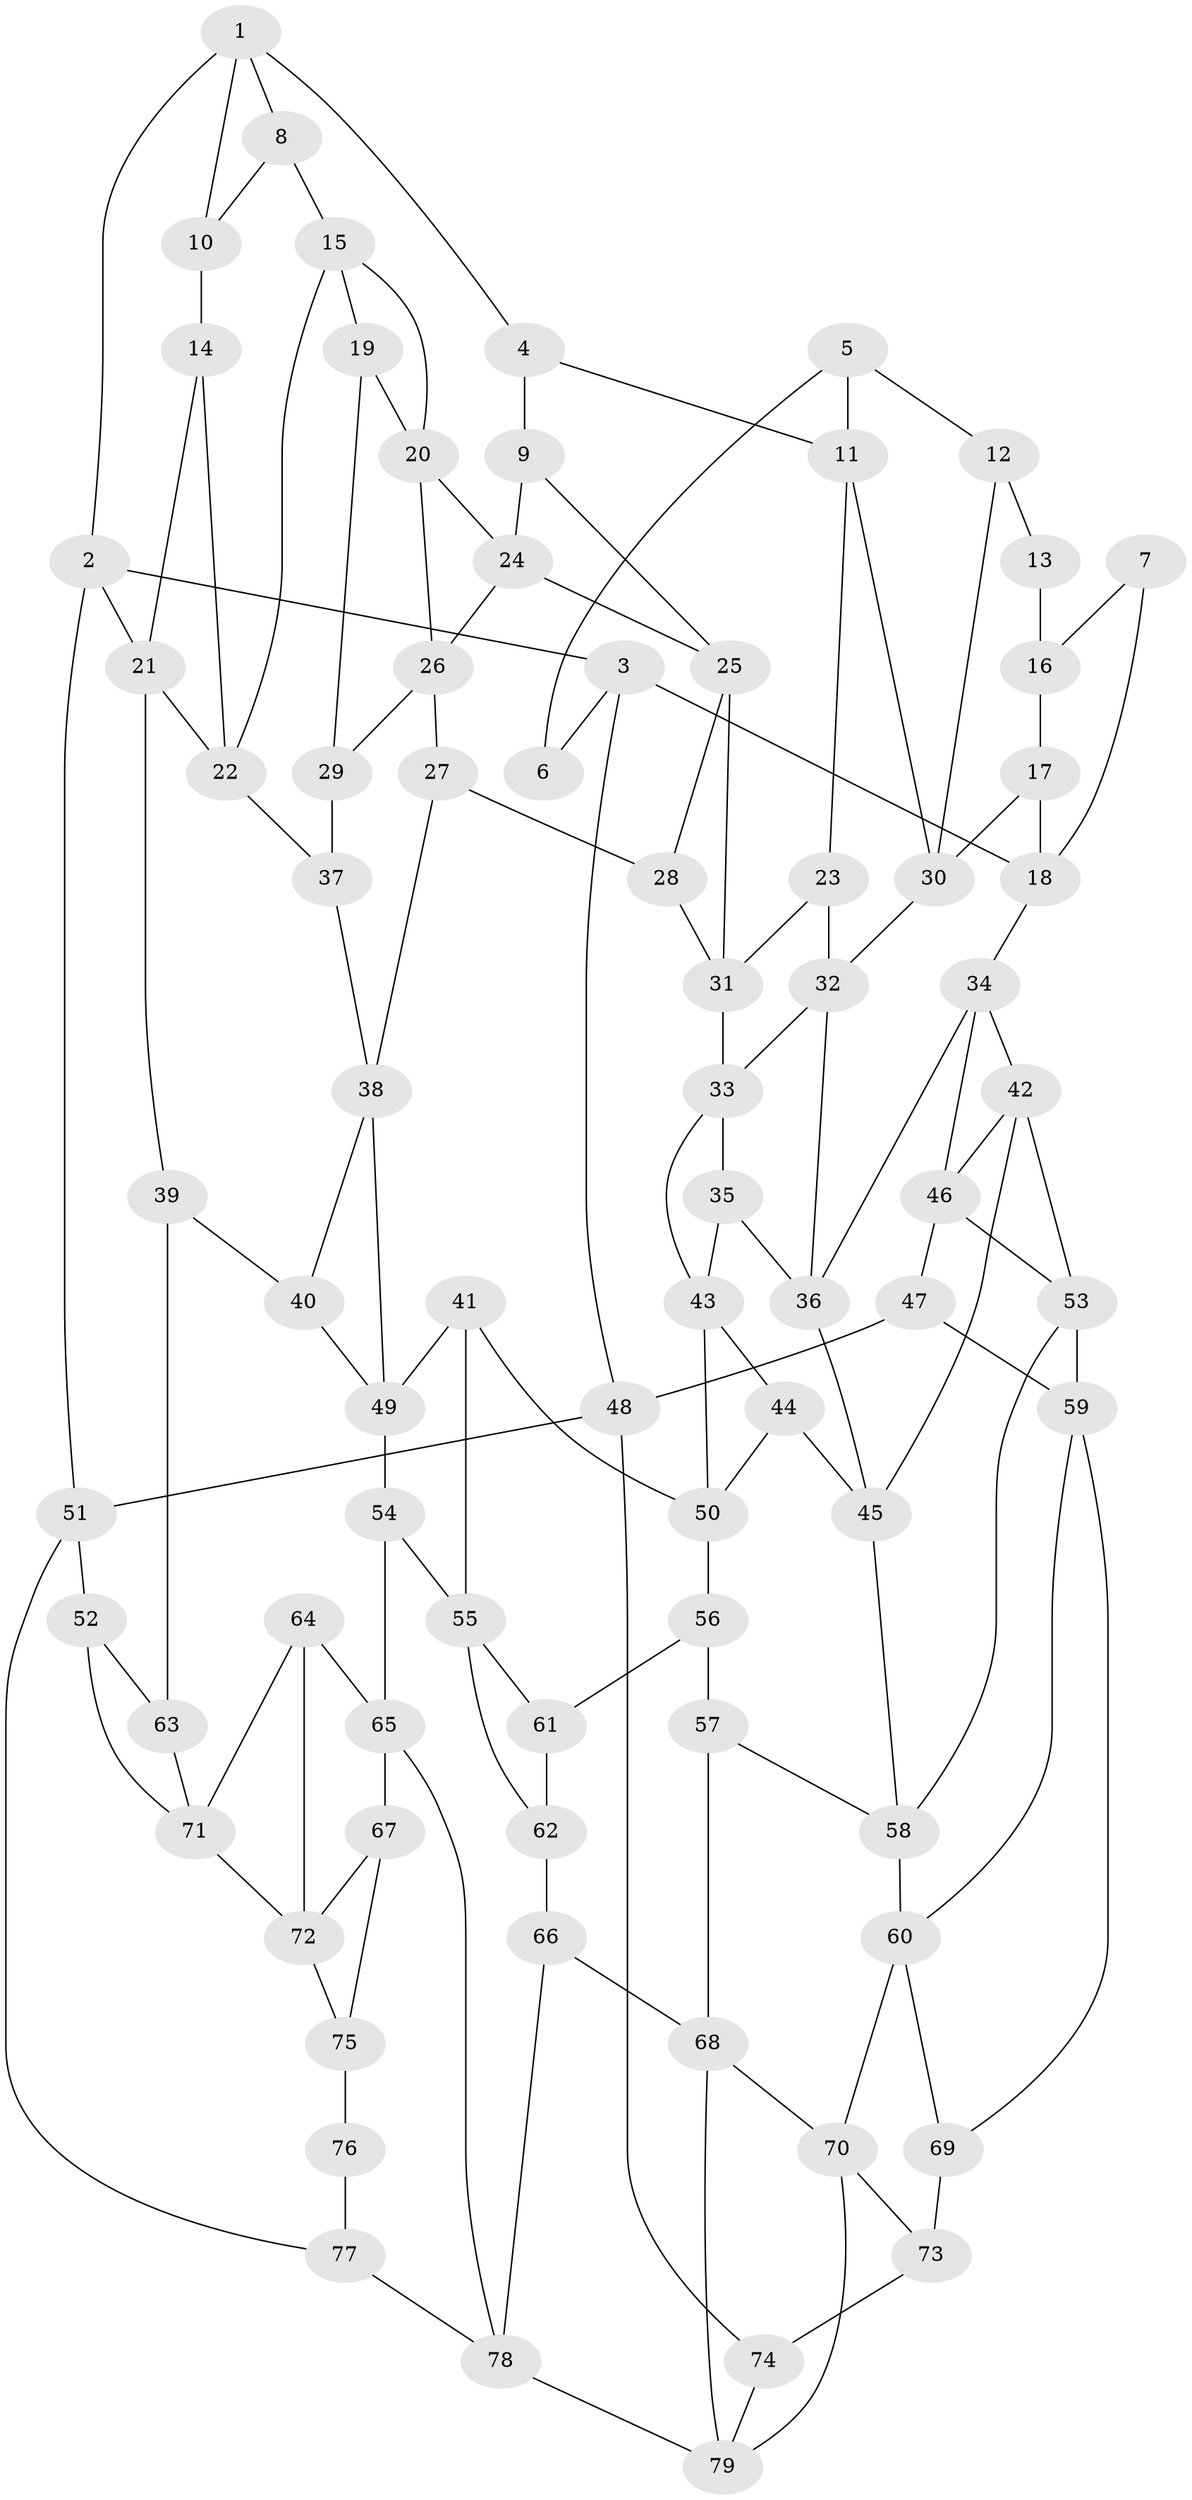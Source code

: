 // original degree distribution, {3: 0.015384615384615385, 4: 0.25384615384615383, 6: 0.23846153846153847, 5: 0.49230769230769234}
// Generated by graph-tools (version 1.1) at 2025/38/03/04/25 23:38:37]
// undirected, 79 vertices, 136 edges
graph export_dot {
  node [color=gray90,style=filled];
  1;
  2;
  3;
  4;
  5;
  6;
  7;
  8;
  9;
  10;
  11;
  12;
  13;
  14;
  15;
  16;
  17;
  18;
  19;
  20;
  21;
  22;
  23;
  24;
  25;
  26;
  27;
  28;
  29;
  30;
  31;
  32;
  33;
  34;
  35;
  36;
  37;
  38;
  39;
  40;
  41;
  42;
  43;
  44;
  45;
  46;
  47;
  48;
  49;
  50;
  51;
  52;
  53;
  54;
  55;
  56;
  57;
  58;
  59;
  60;
  61;
  62;
  63;
  64;
  65;
  66;
  67;
  68;
  69;
  70;
  71;
  72;
  73;
  74;
  75;
  76;
  77;
  78;
  79;
  1 -- 2 [weight=1.0];
  1 -- 4 [weight=1.0];
  1 -- 8 [weight=1.0];
  1 -- 10 [weight=1.0];
  2 -- 3 [weight=1.0];
  2 -- 21 [weight=1.0];
  2 -- 51 [weight=1.0];
  3 -- 6 [weight=1.0];
  3 -- 18 [weight=1.0];
  3 -- 48 [weight=1.0];
  4 -- 9 [weight=1.0];
  4 -- 11 [weight=1.0];
  5 -- 6 [weight=1.0];
  5 -- 11 [weight=1.0];
  5 -- 12 [weight=1.0];
  7 -- 16 [weight=1.0];
  7 -- 18 [weight=1.0];
  8 -- 10 [weight=1.0];
  8 -- 15 [weight=1.0];
  9 -- 24 [weight=1.0];
  9 -- 25 [weight=1.0];
  10 -- 14 [weight=2.0];
  11 -- 23 [weight=1.0];
  11 -- 30 [weight=1.0];
  12 -- 13 [weight=2.0];
  12 -- 30 [weight=1.0];
  13 -- 16 [weight=2.0];
  14 -- 21 [weight=1.0];
  14 -- 22 [weight=1.0];
  15 -- 19 [weight=1.0];
  15 -- 20 [weight=1.0];
  15 -- 22 [weight=1.0];
  16 -- 17 [weight=1.0];
  17 -- 18 [weight=1.0];
  17 -- 30 [weight=1.0];
  18 -- 34 [weight=1.0];
  19 -- 20 [weight=1.0];
  19 -- 29 [weight=1.0];
  20 -- 24 [weight=1.0];
  20 -- 26 [weight=1.0];
  21 -- 22 [weight=1.0];
  21 -- 39 [weight=1.0];
  22 -- 37 [weight=1.0];
  23 -- 31 [weight=1.0];
  23 -- 32 [weight=1.0];
  24 -- 25 [weight=1.0];
  24 -- 26 [weight=1.0];
  25 -- 28 [weight=1.0];
  25 -- 31 [weight=1.0];
  26 -- 27 [weight=1.0];
  26 -- 29 [weight=1.0];
  27 -- 28 [weight=1.0];
  27 -- 38 [weight=1.0];
  28 -- 31 [weight=1.0];
  29 -- 37 [weight=2.0];
  30 -- 32 [weight=1.0];
  31 -- 33 [weight=1.0];
  32 -- 33 [weight=1.0];
  32 -- 36 [weight=1.0];
  33 -- 35 [weight=1.0];
  33 -- 43 [weight=1.0];
  34 -- 36 [weight=1.0];
  34 -- 42 [weight=1.0];
  34 -- 46 [weight=1.0];
  35 -- 36 [weight=1.0];
  35 -- 43 [weight=1.0];
  36 -- 45 [weight=1.0];
  37 -- 38 [weight=1.0];
  38 -- 40 [weight=1.0];
  38 -- 49 [weight=1.0];
  39 -- 40 [weight=1.0];
  39 -- 63 [weight=2.0];
  40 -- 49 [weight=1.0];
  41 -- 49 [weight=1.0];
  41 -- 50 [weight=1.0];
  41 -- 55 [weight=1.0];
  42 -- 45 [weight=1.0];
  42 -- 46 [weight=1.0];
  42 -- 53 [weight=1.0];
  43 -- 44 [weight=1.0];
  43 -- 50 [weight=1.0];
  44 -- 45 [weight=1.0];
  44 -- 50 [weight=1.0];
  45 -- 58 [weight=1.0];
  46 -- 47 [weight=1.0];
  46 -- 53 [weight=1.0];
  47 -- 48 [weight=1.0];
  47 -- 59 [weight=1.0];
  48 -- 51 [weight=1.0];
  48 -- 74 [weight=1.0];
  49 -- 54 [weight=1.0];
  50 -- 56 [weight=1.0];
  51 -- 52 [weight=1.0];
  51 -- 77 [weight=1.0];
  52 -- 63 [weight=1.0];
  52 -- 71 [weight=1.0];
  53 -- 58 [weight=1.0];
  53 -- 59 [weight=1.0];
  54 -- 55 [weight=1.0];
  54 -- 65 [weight=1.0];
  55 -- 61 [weight=1.0];
  55 -- 62 [weight=1.0];
  56 -- 57 [weight=1.0];
  56 -- 61 [weight=2.0];
  57 -- 58 [weight=1.0];
  57 -- 68 [weight=1.0];
  58 -- 60 [weight=1.0];
  59 -- 60 [weight=1.0];
  59 -- 69 [weight=1.0];
  60 -- 69 [weight=1.0];
  60 -- 70 [weight=1.0];
  61 -- 62 [weight=1.0];
  62 -- 66 [weight=1.0];
  63 -- 71 [weight=1.0];
  64 -- 65 [weight=1.0];
  64 -- 71 [weight=1.0];
  64 -- 72 [weight=1.0];
  65 -- 67 [weight=1.0];
  65 -- 78 [weight=1.0];
  66 -- 68 [weight=1.0];
  66 -- 78 [weight=1.0];
  67 -- 72 [weight=1.0];
  67 -- 75 [weight=1.0];
  68 -- 70 [weight=1.0];
  68 -- 79 [weight=1.0];
  69 -- 73 [weight=2.0];
  70 -- 73 [weight=1.0];
  70 -- 79 [weight=1.0];
  71 -- 72 [weight=1.0];
  72 -- 75 [weight=1.0];
  73 -- 74 [weight=1.0];
  74 -- 79 [weight=1.0];
  75 -- 76 [weight=2.0];
  76 -- 77 [weight=1.0];
  77 -- 78 [weight=1.0];
  78 -- 79 [weight=1.0];
}
